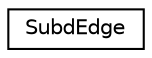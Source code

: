 digraph G
{
  edge [fontname="Helvetica",fontsize="10",labelfontname="Helvetica",labelfontsize="10"];
  node [fontname="Helvetica",fontsize="10",shape=record];
  rankdir=LR;
  Node1 [label="SubdEdge",height=0.2,width=0.4,color="black", fillcolor="white", style="filled",URL="$d7/d0a/classSubdEdge.html"];
}
